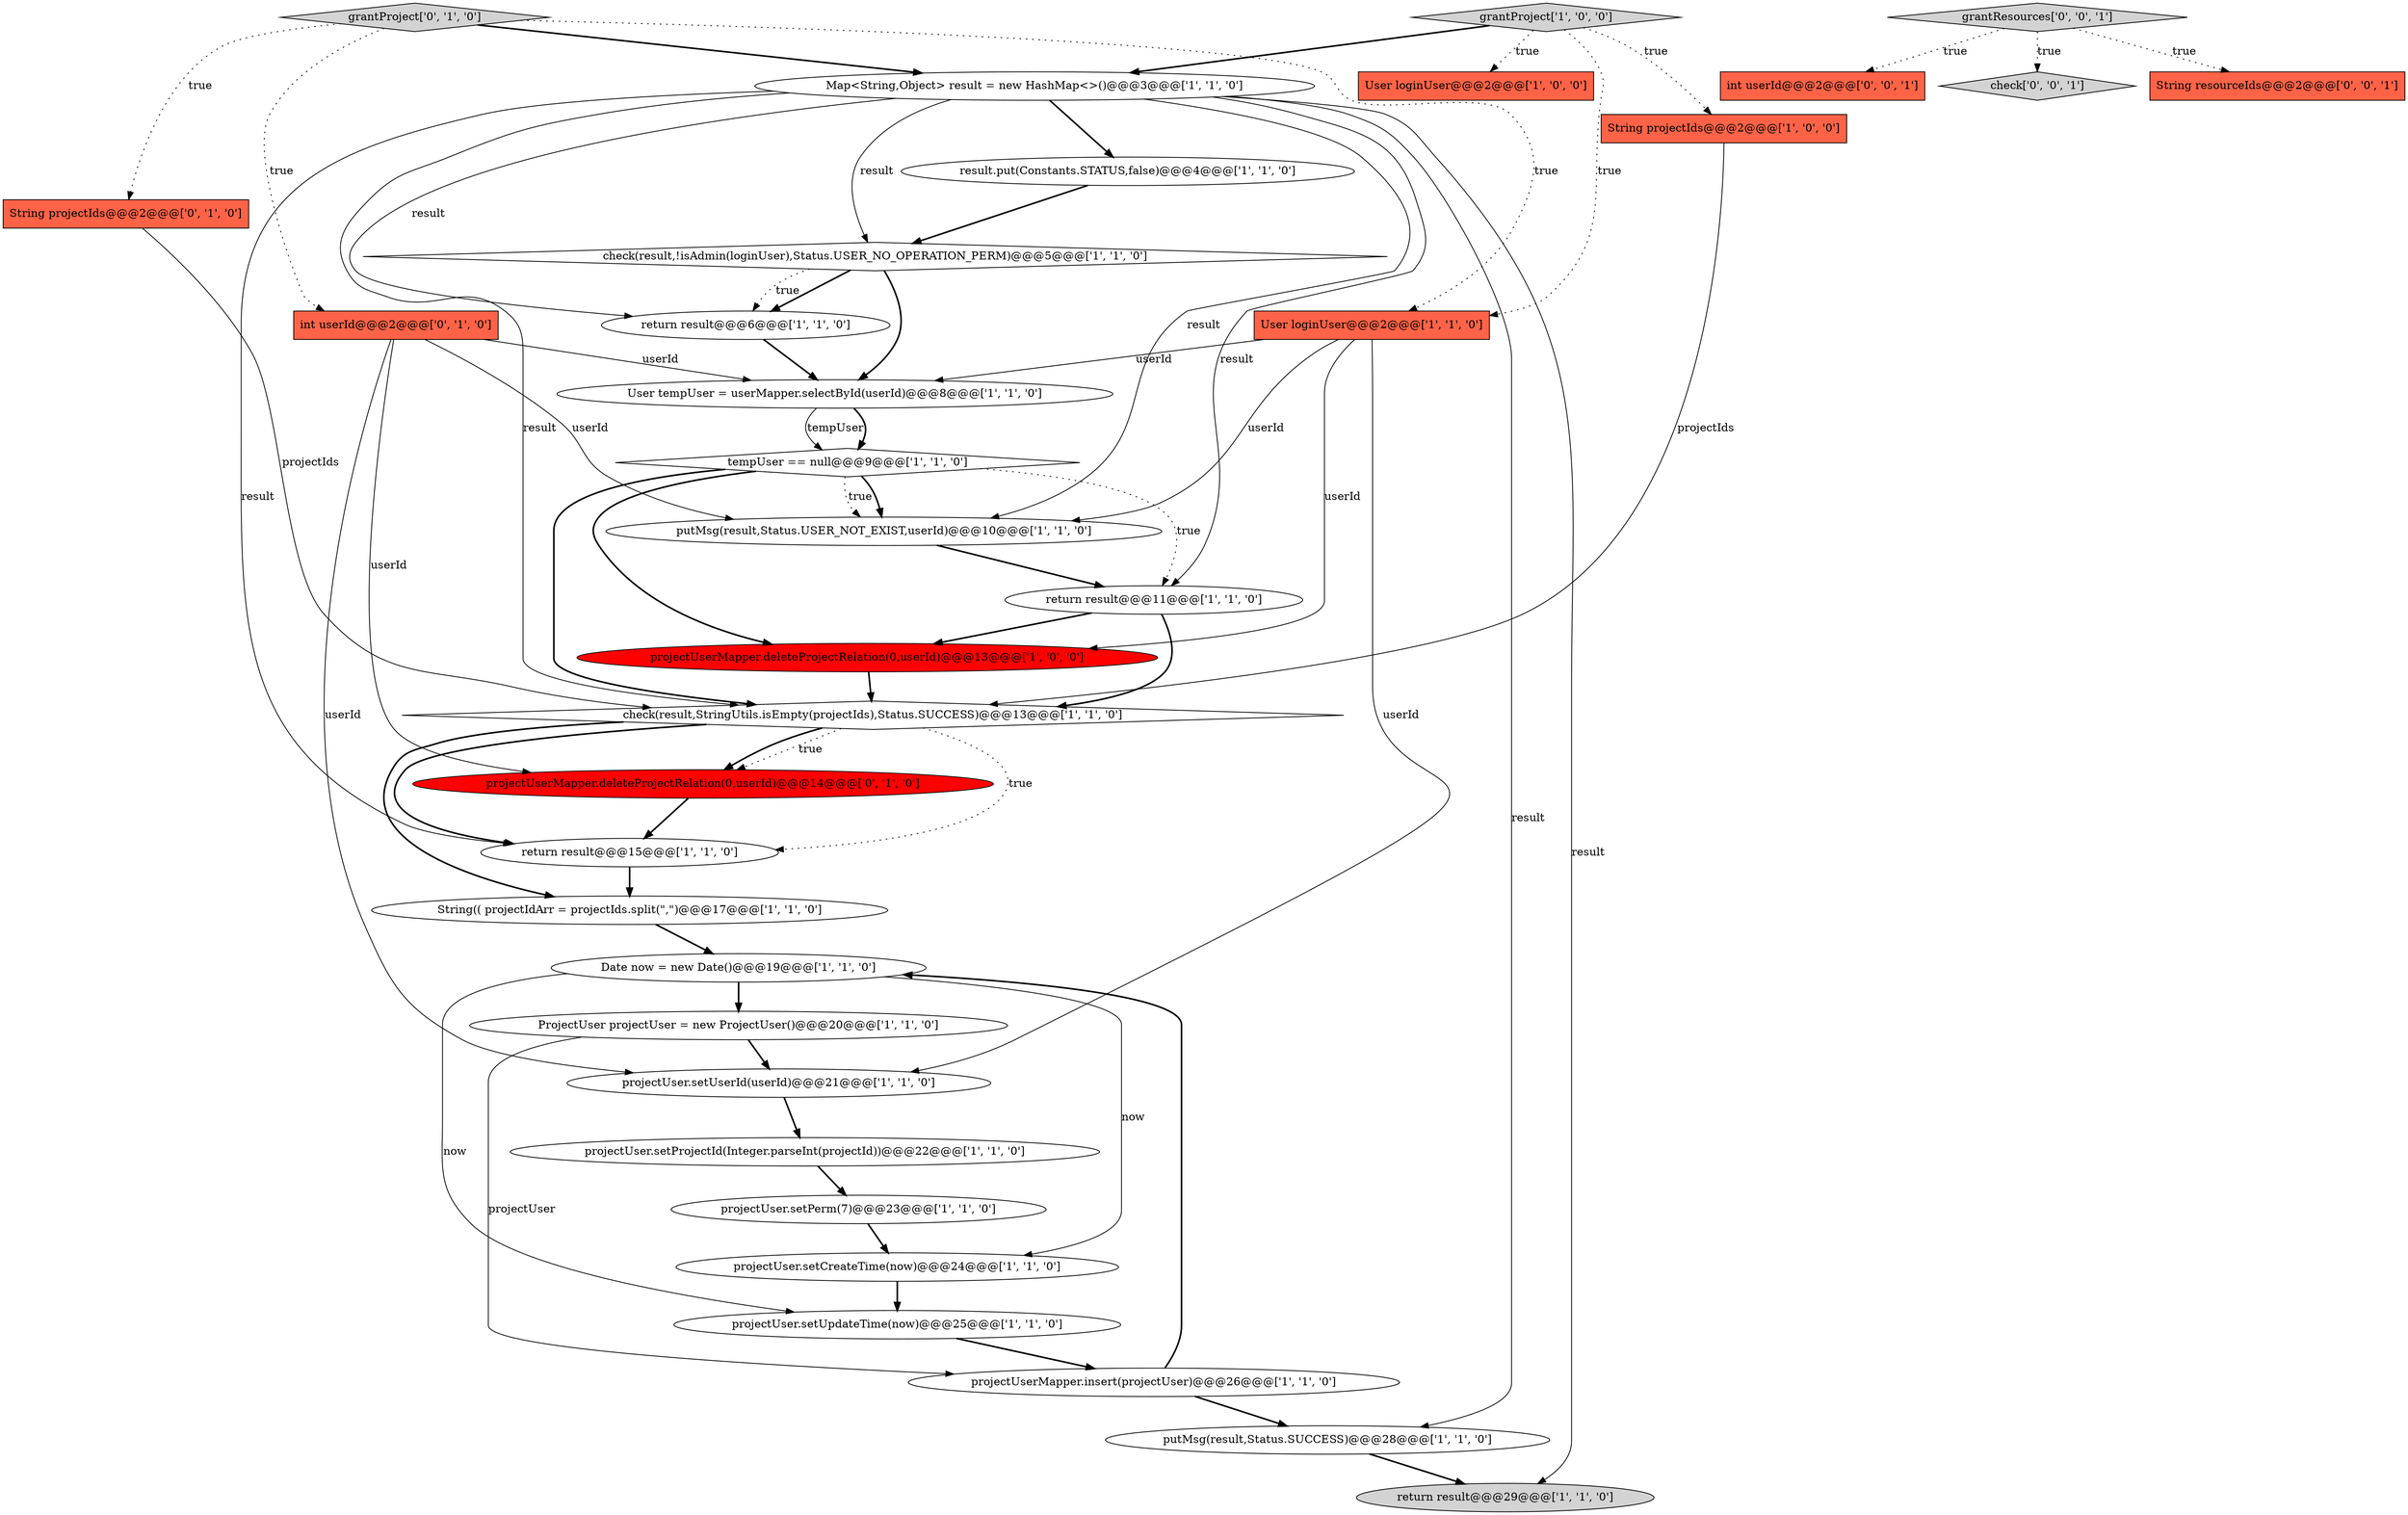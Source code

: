 digraph {
14 [style = filled, label = "String projectIds@@@2@@@['1', '0', '0']", fillcolor = tomato, shape = box image = "AAA0AAABBB1BBB"];
7 [style = filled, label = "projectUser.setPerm(7)@@@23@@@['1', '1', '0']", fillcolor = white, shape = ellipse image = "AAA0AAABBB1BBB"];
9 [style = filled, label = "projectUserMapper.deleteProjectRelation(0,userId)@@@13@@@['1', '0', '0']", fillcolor = red, shape = ellipse image = "AAA1AAABBB1BBB"];
11 [style = filled, label = "putMsg(result,Status.USER_NOT_EXIST,userId)@@@10@@@['1', '1', '0']", fillcolor = white, shape = ellipse image = "AAA0AAABBB1BBB"];
31 [style = filled, label = "grantResources['0', '0', '1']", fillcolor = lightgray, shape = diamond image = "AAA0AAABBB3BBB"];
0 [style = filled, label = "projectUser.setUserId(userId)@@@21@@@['1', '1', '0']", fillcolor = white, shape = ellipse image = "AAA0AAABBB1BBB"];
24 [style = filled, label = "result.put(Constants.STATUS,false)@@@4@@@['1', '1', '0']", fillcolor = white, shape = ellipse image = "AAA0AAABBB1BBB"];
33 [style = filled, label = "int userId@@@2@@@['0', '0', '1']", fillcolor = tomato, shape = box image = "AAA0AAABBB3BBB"];
6 [style = filled, label = "grantProject['1', '0', '0']", fillcolor = lightgray, shape = diamond image = "AAA0AAABBB1BBB"];
25 [style = filled, label = "return result@@@6@@@['1', '1', '0']", fillcolor = white, shape = ellipse image = "AAA0AAABBB1BBB"];
19 [style = filled, label = "projectUser.setProjectId(Integer.parseInt(projectId))@@@22@@@['1', '1', '0']", fillcolor = white, shape = ellipse image = "AAA0AAABBB1BBB"];
10 [style = filled, label = "putMsg(result,Status.SUCCESS)@@@28@@@['1', '1', '0']", fillcolor = white, shape = ellipse image = "AAA0AAABBB1BBB"];
26 [style = filled, label = "int userId@@@2@@@['0', '1', '0']", fillcolor = tomato, shape = box image = "AAA0AAABBB2BBB"];
13 [style = filled, label = "return result@@@11@@@['1', '1', '0']", fillcolor = white, shape = ellipse image = "AAA0AAABBB1BBB"];
16 [style = filled, label = "User tempUser = userMapper.selectById(userId)@@@8@@@['1', '1', '0']", fillcolor = white, shape = ellipse image = "AAA0AAABBB1BBB"];
2 [style = filled, label = "ProjectUser projectUser = new ProjectUser()@@@20@@@['1', '1', '0']", fillcolor = white, shape = ellipse image = "AAA0AAABBB1BBB"];
30 [style = filled, label = "check['0', '0', '1']", fillcolor = lightgray, shape = diamond image = "AAA0AAABBB3BBB"];
17 [style = filled, label = "projectUser.setCreateTime(now)@@@24@@@['1', '1', '0']", fillcolor = white, shape = ellipse image = "AAA0AAABBB1BBB"];
4 [style = filled, label = "tempUser == null@@@9@@@['1', '1', '0']", fillcolor = white, shape = diamond image = "AAA0AAABBB1BBB"];
28 [style = filled, label = "projectUserMapper.deleteProjectRelation(0,userId)@@@14@@@['0', '1', '0']", fillcolor = red, shape = ellipse image = "AAA1AAABBB2BBB"];
1 [style = filled, label = "User loginUser@@@2@@@['1', '0', '0']", fillcolor = tomato, shape = box image = "AAA0AAABBB1BBB"];
27 [style = filled, label = "String projectIds@@@2@@@['0', '1', '0']", fillcolor = tomato, shape = box image = "AAA0AAABBB2BBB"];
32 [style = filled, label = "String resourceIds@@@2@@@['0', '0', '1']", fillcolor = tomato, shape = box image = "AAA0AAABBB3BBB"];
21 [style = filled, label = "Map<String,Object> result = new HashMap<>()@@@3@@@['1', '1', '0']", fillcolor = white, shape = ellipse image = "AAA0AAABBB1BBB"];
20 [style = filled, label = "User loginUser@@@2@@@['1', '1', '0']", fillcolor = tomato, shape = box image = "AAA0AAABBB1BBB"];
8 [style = filled, label = "projectUser.setUpdateTime(now)@@@25@@@['1', '1', '0']", fillcolor = white, shape = ellipse image = "AAA0AAABBB1BBB"];
22 [style = filled, label = "check(result,StringUtils.isEmpty(projectIds),Status.SUCCESS)@@@13@@@['1', '1', '0']", fillcolor = white, shape = diamond image = "AAA0AAABBB1BBB"];
23 [style = filled, label = "check(result,!isAdmin(loginUser),Status.USER_NO_OPERATION_PERM)@@@5@@@['1', '1', '0']", fillcolor = white, shape = diamond image = "AAA0AAABBB1BBB"];
5 [style = filled, label = "return result@@@29@@@['1', '1', '0']", fillcolor = lightgray, shape = ellipse image = "AAA0AAABBB1BBB"];
12 [style = filled, label = "String(( projectIdArr = projectIds.split(\",\")@@@17@@@['1', '1', '0']", fillcolor = white, shape = ellipse image = "AAA0AAABBB1BBB"];
29 [style = filled, label = "grantProject['0', '1', '0']", fillcolor = lightgray, shape = diamond image = "AAA0AAABBB2BBB"];
3 [style = filled, label = "projectUserMapper.insert(projectUser)@@@26@@@['1', '1', '0']", fillcolor = white, shape = ellipse image = "AAA0AAABBB1BBB"];
18 [style = filled, label = "return result@@@15@@@['1', '1', '0']", fillcolor = white, shape = ellipse image = "AAA0AAABBB1BBB"];
15 [style = filled, label = "Date now = new Date()@@@19@@@['1', '1', '0']", fillcolor = white, shape = ellipse image = "AAA0AAABBB1BBB"];
9->22 [style = bold, label=""];
4->9 [style = bold, label=""];
17->8 [style = bold, label=""];
21->23 [style = solid, label="result"];
23->25 [style = bold, label=""];
23->16 [style = bold, label=""];
20->0 [style = solid, label="userId"];
15->2 [style = bold, label=""];
21->25 [style = solid, label="result"];
7->17 [style = bold, label=""];
28->18 [style = bold, label=""];
22->18 [style = dotted, label="true"];
0->19 [style = bold, label=""];
6->21 [style = bold, label=""];
29->27 [style = dotted, label="true"];
21->18 [style = solid, label="result"];
8->3 [style = bold, label=""];
12->15 [style = bold, label=""];
6->1 [style = dotted, label="true"];
18->12 [style = bold, label=""];
4->11 [style = dotted, label="true"];
22->28 [style = dotted, label="true"];
21->22 [style = solid, label="result"];
16->4 [style = solid, label="tempUser"];
21->24 [style = bold, label=""];
20->11 [style = solid, label="userId"];
3->15 [style = bold, label=""];
22->28 [style = bold, label=""];
24->23 [style = bold, label=""];
25->16 [style = bold, label=""];
27->22 [style = solid, label="projectIds"];
29->20 [style = dotted, label="true"];
29->26 [style = dotted, label="true"];
29->21 [style = bold, label=""];
31->33 [style = dotted, label="true"];
21->11 [style = solid, label="result"];
15->17 [style = solid, label="now"];
26->28 [style = solid, label="userId"];
6->20 [style = dotted, label="true"];
31->32 [style = dotted, label="true"];
4->13 [style = dotted, label="true"];
3->10 [style = bold, label=""];
31->30 [style = dotted, label="true"];
6->14 [style = dotted, label="true"];
22->18 [style = bold, label=""];
2->0 [style = bold, label=""];
10->5 [style = bold, label=""];
2->3 [style = solid, label="projectUser"];
21->5 [style = solid, label="result"];
22->12 [style = bold, label=""];
11->13 [style = bold, label=""];
15->8 [style = solid, label="now"];
14->22 [style = solid, label="projectIds"];
26->0 [style = solid, label="userId"];
20->9 [style = solid, label="userId"];
21->13 [style = solid, label="result"];
13->9 [style = bold, label=""];
13->22 [style = bold, label=""];
21->10 [style = solid, label="result"];
16->4 [style = bold, label=""];
4->11 [style = bold, label=""];
19->7 [style = bold, label=""];
4->22 [style = bold, label=""];
23->25 [style = dotted, label="true"];
20->16 [style = solid, label="userId"];
26->11 [style = solid, label="userId"];
26->16 [style = solid, label="userId"];
}
